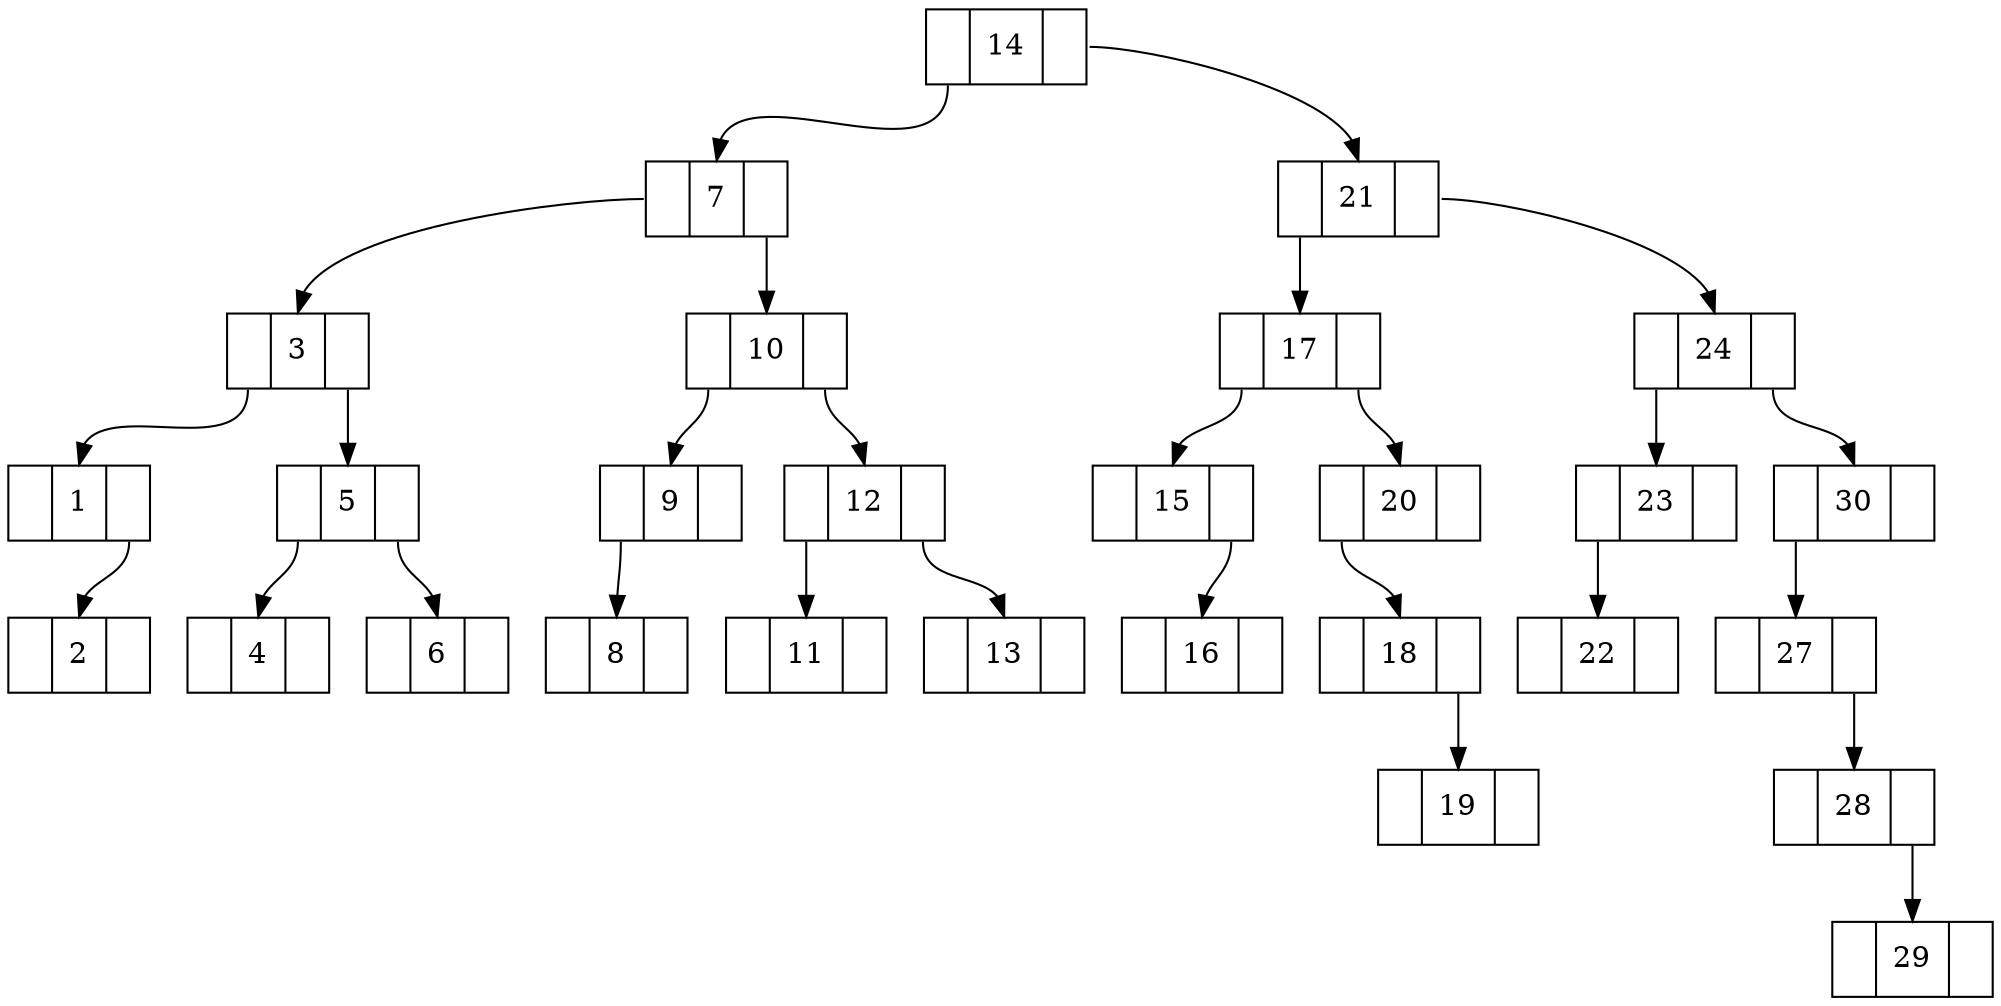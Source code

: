 digraph BST {
node [shape=record]
14[label="<L> |<D> 14|<R> "]
7[label="<L> |<D> 7|<R> "]
3[label="<L> |<D> 3|<R> "]
1[label="<L> |<D> 1|<R> "]
2[label="<L> |<D> 2|<R> "]
1:R -> 2:D
3:L -> 1:D
5[label="<L> |<D> 5|<R> "]
4[label="<L> |<D> 4|<R> "]
5:L -> 4:D
6[label="<L> |<D> 6|<R> "]
5:R -> 6:D
3:R -> 5:D
7:L -> 3:D
10[label="<L> |<D> 10|<R> "]
9[label="<L> |<D> 9|<R> "]
8[label="<L> |<D> 8|<R> "]
9:L -> 8:D
10:L -> 9:D
12[label="<L> |<D> 12|<R> "]
11[label="<L> |<D> 11|<R> "]
12:L -> 11:D
13[label="<L> |<D> 13|<R> "]
12:R -> 13:D
10:R -> 12:D
7:R -> 10:D
14:L -> 7:D
21[label="<L> |<D> 21|<R> "]
17[label="<L> |<D> 17|<R> "]
15[label="<L> |<D> 15|<R> "]
16[label="<L> |<D> 16|<R> "]
15:R -> 16:D
17:L -> 15:D
20[label="<L> |<D> 20|<R> "]
18[label="<L> |<D> 18|<R> "]
19[label="<L> |<D> 19|<R> "]
18:R -> 19:D
20:L -> 18:D
17:R -> 20:D
21:L -> 17:D
24[label="<L> |<D> 24|<R> "]
23[label="<L> |<D> 23|<R> "]
22[label="<L> |<D> 22|<R> "]
23:L -> 22:D
24:L -> 23:D
30[label="<L> |<D> 30|<R> "]
27[label="<L> |<D> 27|<R> "]
28[label="<L> |<D> 28|<R> "]
29[label="<L> |<D> 29|<R> "]
28:R -> 29:D
27:R -> 28:D
30:L -> 27:D
24:R -> 30:D
21:R -> 24:D
14:R -> 21:D
}
